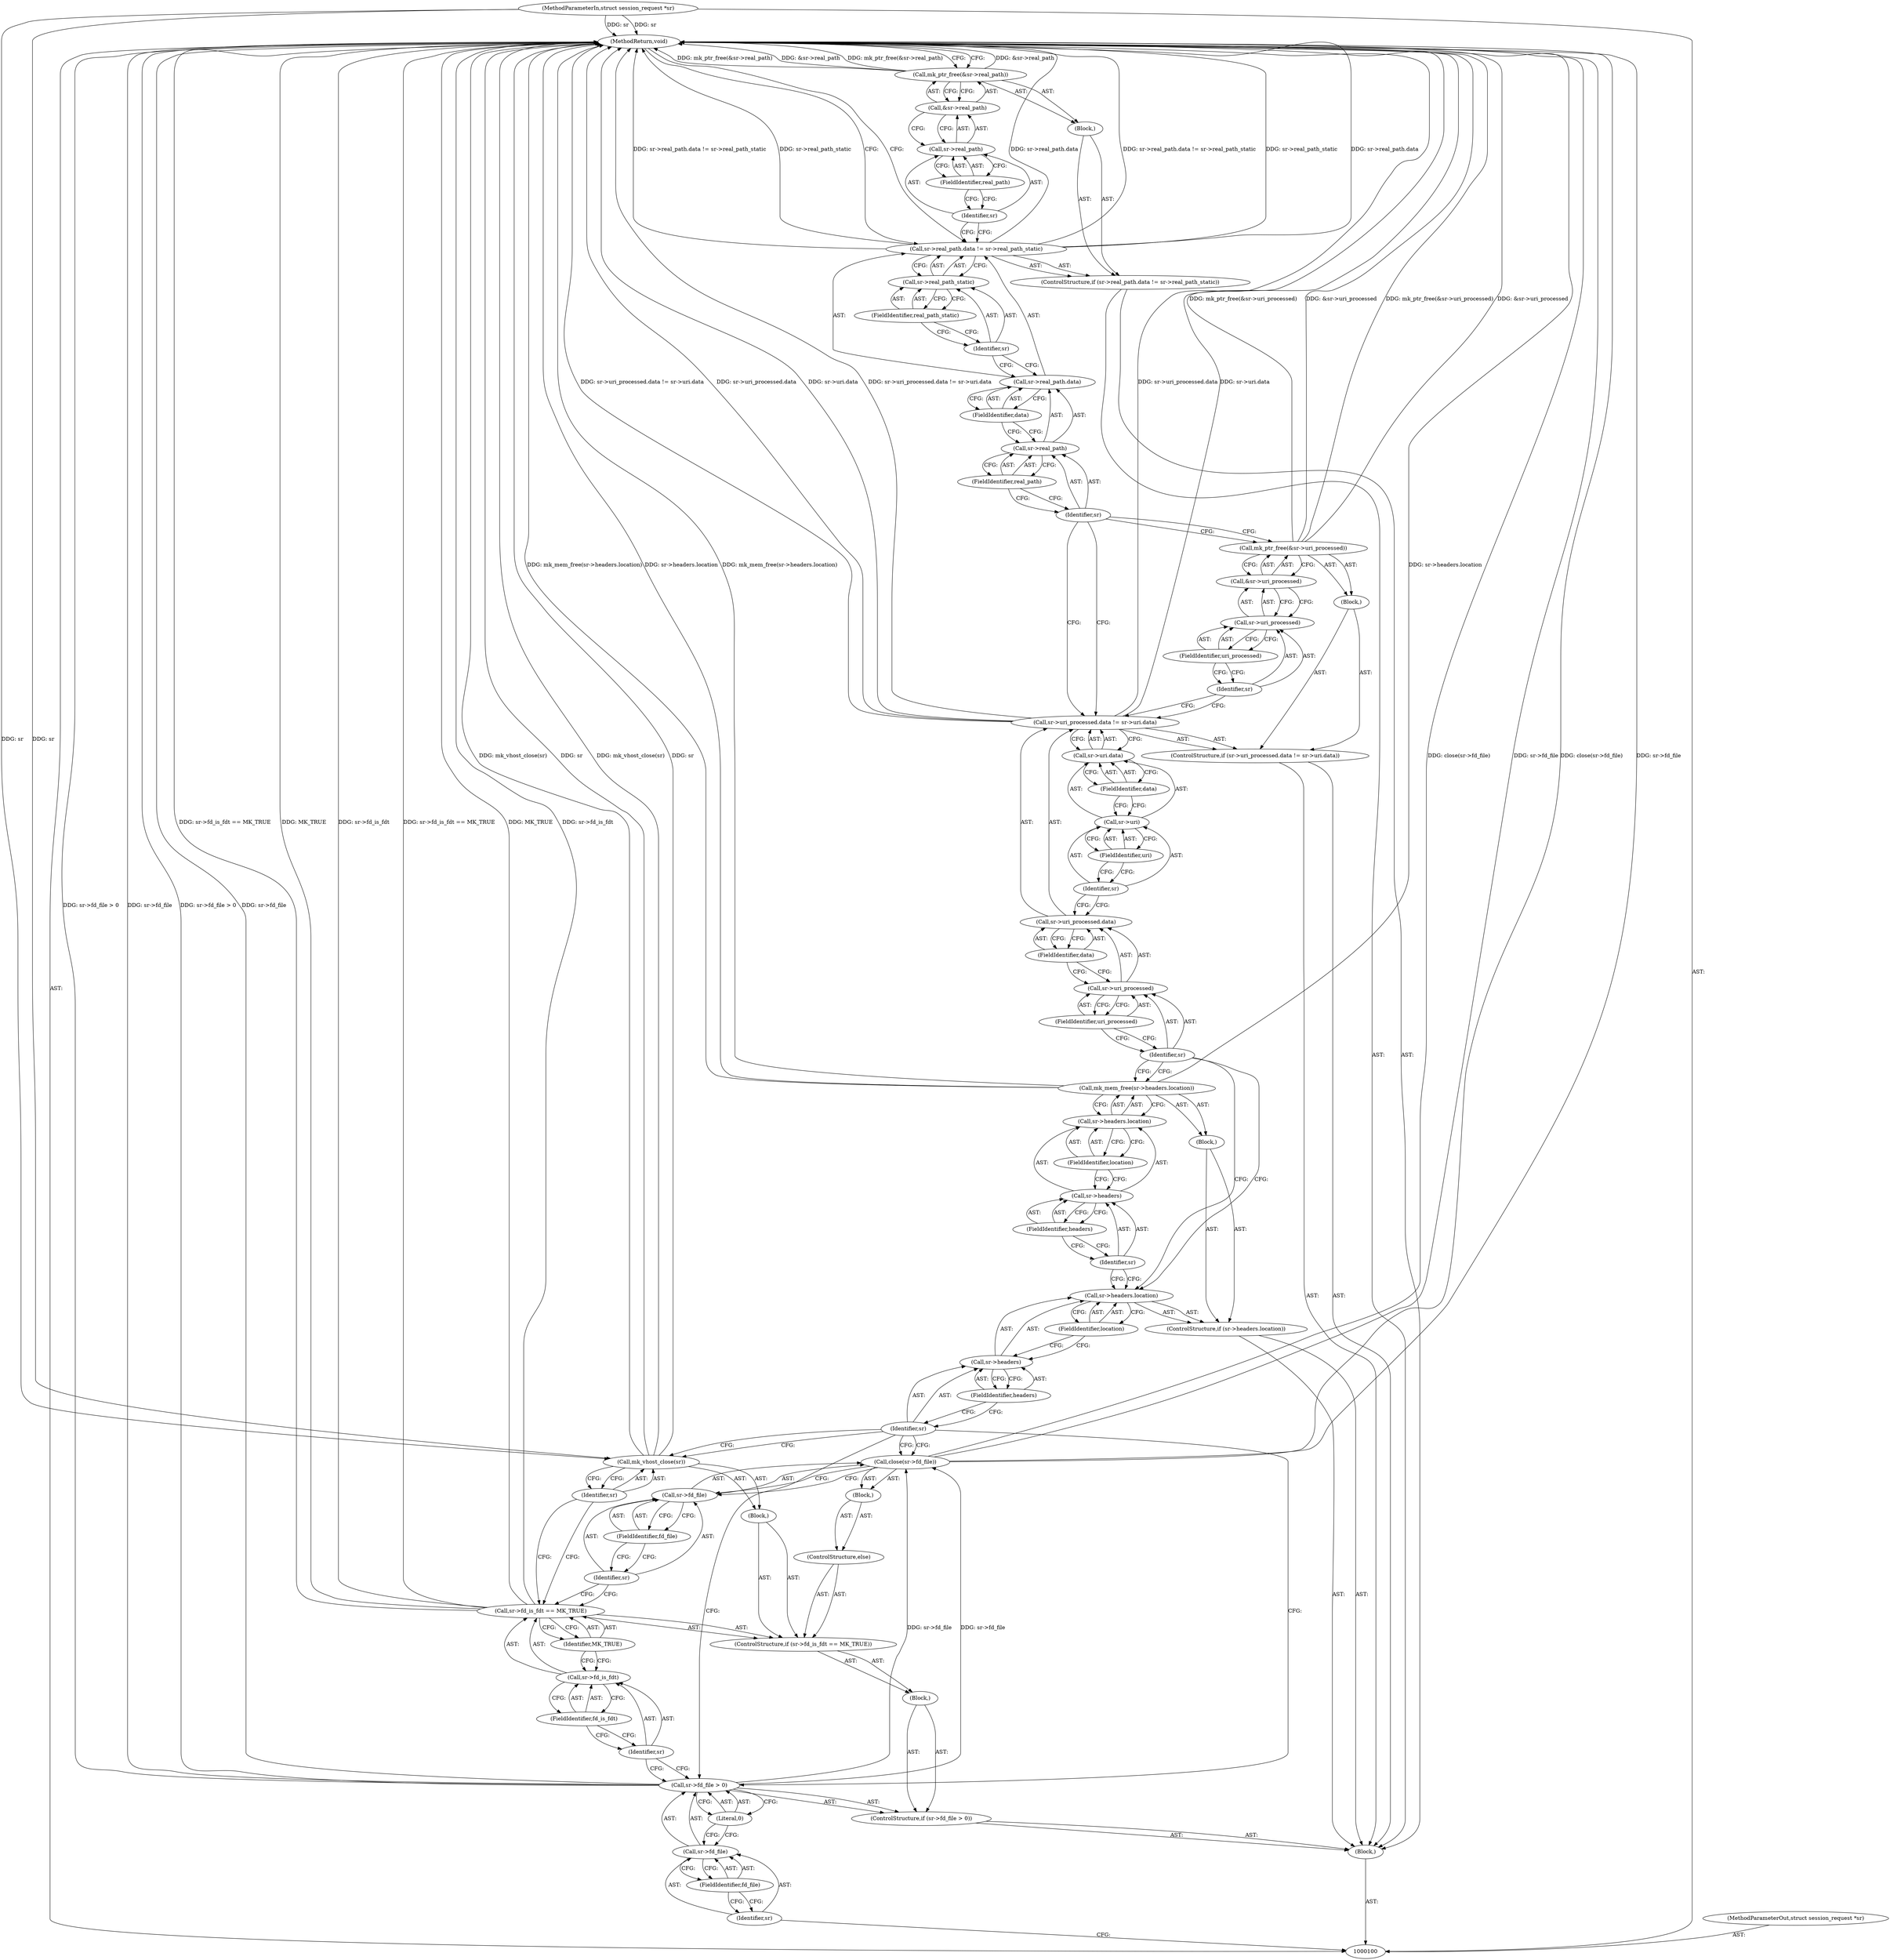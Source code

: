 digraph "0_monkey_b2d0e6f92310bb14a15aa2f8e96e1fb5379776dd_0" {
"1000172" [label="(MethodReturn,void)"];
"1000101" [label="(MethodParameterIn,struct session_request *sr)"];
"1000223" [label="(MethodParameterOut,struct session_request *sr)"];
"1000129" [label="(FieldIdentifier,headers)"];
"1000130" [label="(FieldIdentifier,location)"];
"1000131" [label="(Block,)"];
"1000125" [label="(ControlStructure,if (sr->headers.location))"];
"1000126" [label="(Call,sr->headers.location)"];
"1000127" [label="(Call,sr->headers)"];
"1000128" [label="(Identifier,sr)"];
"1000133" [label="(Call,sr->headers.location)"];
"1000134" [label="(Call,sr->headers)"];
"1000135" [label="(Identifier,sr)"];
"1000136" [label="(FieldIdentifier,headers)"];
"1000137" [label="(FieldIdentifier,location)"];
"1000132" [label="(Call,mk_mem_free(sr->headers.location))"];
"1000143" [label="(FieldIdentifier,uri_processed)"];
"1000144" [label="(FieldIdentifier,data)"];
"1000145" [label="(Call,sr->uri.data)"];
"1000146" [label="(Call,sr->uri)"];
"1000147" [label="(Identifier,sr)"];
"1000148" [label="(FieldIdentifier,uri)"];
"1000138" [label="(ControlStructure,if (sr->uri_processed.data != sr->uri.data))"];
"1000149" [label="(FieldIdentifier,data)"];
"1000150" [label="(Block,)"];
"1000139" [label="(Call,sr->uri_processed.data != sr->uri.data)"];
"1000140" [label="(Call,sr->uri_processed.data)"];
"1000141" [label="(Call,sr->uri_processed)"];
"1000142" [label="(Identifier,sr)"];
"1000152" [label="(Call,&sr->uri_processed)"];
"1000153" [label="(Call,sr->uri_processed)"];
"1000154" [label="(Identifier,sr)"];
"1000155" [label="(FieldIdentifier,uri_processed)"];
"1000151" [label="(Call,mk_ptr_free(&sr->uri_processed))"];
"1000102" [label="(Block,)"];
"1000161" [label="(FieldIdentifier,real_path)"];
"1000162" [label="(FieldIdentifier,data)"];
"1000163" [label="(Call,sr->real_path_static)"];
"1000164" [label="(Identifier,sr)"];
"1000165" [label="(FieldIdentifier,real_path_static)"];
"1000156" [label="(ControlStructure,if (sr->real_path.data != sr->real_path_static))"];
"1000166" [label="(Block,)"];
"1000157" [label="(Call,sr->real_path.data != sr->real_path_static)"];
"1000158" [label="(Call,sr->real_path.data)"];
"1000159" [label="(Call,sr->real_path)"];
"1000160" [label="(Identifier,sr)"];
"1000168" [label="(Call,&sr->real_path)"];
"1000169" [label="(Call,sr->real_path)"];
"1000170" [label="(Identifier,sr)"];
"1000171" [label="(FieldIdentifier,real_path)"];
"1000167" [label="(Call,mk_ptr_free(&sr->real_path))"];
"1000107" [label="(FieldIdentifier,fd_file)"];
"1000108" [label="(Literal,0)"];
"1000109" [label="(Block,)"];
"1000103" [label="(ControlStructure,if (sr->fd_file > 0))"];
"1000104" [label="(Call,sr->fd_file > 0)"];
"1000105" [label="(Call,sr->fd_file)"];
"1000106" [label="(Identifier,sr)"];
"1000111" [label="(Call,sr->fd_is_fdt == MK_TRUE)"];
"1000112" [label="(Call,sr->fd_is_fdt)"];
"1000113" [label="(Identifier,sr)"];
"1000114" [label="(FieldIdentifier,fd_is_fdt)"];
"1000115" [label="(Identifier,MK_TRUE)"];
"1000116" [label="(Block,)"];
"1000110" [label="(ControlStructure,if (sr->fd_is_fdt == MK_TRUE))"];
"1000117" [label="(Call,mk_vhost_close(sr))"];
"1000118" [label="(Identifier,sr)"];
"1000120" [label="(Block,)"];
"1000119" [label="(ControlStructure,else)"];
"1000121" [label="(Call,close(sr->fd_file))"];
"1000122" [label="(Call,sr->fd_file)"];
"1000123" [label="(Identifier,sr)"];
"1000124" [label="(FieldIdentifier,fd_file)"];
"1000172" -> "1000100"  [label="AST: "];
"1000172" -> "1000167"  [label="CFG: "];
"1000172" -> "1000157"  [label="CFG: "];
"1000117" -> "1000172"  [label="DDG: mk_vhost_close(sr)"];
"1000117" -> "1000172"  [label="DDG: sr"];
"1000167" -> "1000172"  [label="DDG: &sr->real_path"];
"1000167" -> "1000172"  [label="DDG: mk_ptr_free(&sr->real_path)"];
"1000151" -> "1000172"  [label="DDG: mk_ptr_free(&sr->uri_processed)"];
"1000151" -> "1000172"  [label="DDG: &sr->uri_processed"];
"1000157" -> "1000172"  [label="DDG: sr->real_path.data != sr->real_path_static"];
"1000157" -> "1000172"  [label="DDG: sr->real_path_static"];
"1000157" -> "1000172"  [label="DDG: sr->real_path.data"];
"1000104" -> "1000172"  [label="DDG: sr->fd_file > 0"];
"1000104" -> "1000172"  [label="DDG: sr->fd_file"];
"1000101" -> "1000172"  [label="DDG: sr"];
"1000111" -> "1000172"  [label="DDG: sr->fd_is_fdt == MK_TRUE"];
"1000111" -> "1000172"  [label="DDG: MK_TRUE"];
"1000111" -> "1000172"  [label="DDG: sr->fd_is_fdt"];
"1000132" -> "1000172"  [label="DDG: mk_mem_free(sr->headers.location)"];
"1000132" -> "1000172"  [label="DDG: sr->headers.location"];
"1000139" -> "1000172"  [label="DDG: sr->uri_processed.data != sr->uri.data"];
"1000139" -> "1000172"  [label="DDG: sr->uri_processed.data"];
"1000139" -> "1000172"  [label="DDG: sr->uri.data"];
"1000121" -> "1000172"  [label="DDG: close(sr->fd_file)"];
"1000121" -> "1000172"  [label="DDG: sr->fd_file"];
"1000101" -> "1000100"  [label="AST: "];
"1000101" -> "1000172"  [label="DDG: sr"];
"1000101" -> "1000117"  [label="DDG: sr"];
"1000223" -> "1000100"  [label="AST: "];
"1000129" -> "1000127"  [label="AST: "];
"1000129" -> "1000128"  [label="CFG: "];
"1000127" -> "1000129"  [label="CFG: "];
"1000130" -> "1000126"  [label="AST: "];
"1000130" -> "1000127"  [label="CFG: "];
"1000126" -> "1000130"  [label="CFG: "];
"1000131" -> "1000125"  [label="AST: "];
"1000132" -> "1000131"  [label="AST: "];
"1000125" -> "1000102"  [label="AST: "];
"1000126" -> "1000125"  [label="AST: "];
"1000131" -> "1000125"  [label="AST: "];
"1000126" -> "1000125"  [label="AST: "];
"1000126" -> "1000130"  [label="CFG: "];
"1000127" -> "1000126"  [label="AST: "];
"1000130" -> "1000126"  [label="AST: "];
"1000135" -> "1000126"  [label="CFG: "];
"1000142" -> "1000126"  [label="CFG: "];
"1000127" -> "1000126"  [label="AST: "];
"1000127" -> "1000129"  [label="CFG: "];
"1000128" -> "1000127"  [label="AST: "];
"1000129" -> "1000127"  [label="AST: "];
"1000130" -> "1000127"  [label="CFG: "];
"1000128" -> "1000127"  [label="AST: "];
"1000128" -> "1000117"  [label="CFG: "];
"1000128" -> "1000121"  [label="CFG: "];
"1000128" -> "1000104"  [label="CFG: "];
"1000129" -> "1000128"  [label="CFG: "];
"1000133" -> "1000132"  [label="AST: "];
"1000133" -> "1000137"  [label="CFG: "];
"1000134" -> "1000133"  [label="AST: "];
"1000137" -> "1000133"  [label="AST: "];
"1000132" -> "1000133"  [label="CFG: "];
"1000134" -> "1000133"  [label="AST: "];
"1000134" -> "1000136"  [label="CFG: "];
"1000135" -> "1000134"  [label="AST: "];
"1000136" -> "1000134"  [label="AST: "];
"1000137" -> "1000134"  [label="CFG: "];
"1000135" -> "1000134"  [label="AST: "];
"1000135" -> "1000126"  [label="CFG: "];
"1000136" -> "1000135"  [label="CFG: "];
"1000136" -> "1000134"  [label="AST: "];
"1000136" -> "1000135"  [label="CFG: "];
"1000134" -> "1000136"  [label="CFG: "];
"1000137" -> "1000133"  [label="AST: "];
"1000137" -> "1000134"  [label="CFG: "];
"1000133" -> "1000137"  [label="CFG: "];
"1000132" -> "1000131"  [label="AST: "];
"1000132" -> "1000133"  [label="CFG: "];
"1000133" -> "1000132"  [label="AST: "];
"1000142" -> "1000132"  [label="CFG: "];
"1000132" -> "1000172"  [label="DDG: mk_mem_free(sr->headers.location)"];
"1000132" -> "1000172"  [label="DDG: sr->headers.location"];
"1000143" -> "1000141"  [label="AST: "];
"1000143" -> "1000142"  [label="CFG: "];
"1000141" -> "1000143"  [label="CFG: "];
"1000144" -> "1000140"  [label="AST: "];
"1000144" -> "1000141"  [label="CFG: "];
"1000140" -> "1000144"  [label="CFG: "];
"1000145" -> "1000139"  [label="AST: "];
"1000145" -> "1000149"  [label="CFG: "];
"1000146" -> "1000145"  [label="AST: "];
"1000149" -> "1000145"  [label="AST: "];
"1000139" -> "1000145"  [label="CFG: "];
"1000146" -> "1000145"  [label="AST: "];
"1000146" -> "1000148"  [label="CFG: "];
"1000147" -> "1000146"  [label="AST: "];
"1000148" -> "1000146"  [label="AST: "];
"1000149" -> "1000146"  [label="CFG: "];
"1000147" -> "1000146"  [label="AST: "];
"1000147" -> "1000140"  [label="CFG: "];
"1000148" -> "1000147"  [label="CFG: "];
"1000148" -> "1000146"  [label="AST: "];
"1000148" -> "1000147"  [label="CFG: "];
"1000146" -> "1000148"  [label="CFG: "];
"1000138" -> "1000102"  [label="AST: "];
"1000139" -> "1000138"  [label="AST: "];
"1000150" -> "1000138"  [label="AST: "];
"1000149" -> "1000145"  [label="AST: "];
"1000149" -> "1000146"  [label="CFG: "];
"1000145" -> "1000149"  [label="CFG: "];
"1000150" -> "1000138"  [label="AST: "];
"1000151" -> "1000150"  [label="AST: "];
"1000139" -> "1000138"  [label="AST: "];
"1000139" -> "1000145"  [label="CFG: "];
"1000140" -> "1000139"  [label="AST: "];
"1000145" -> "1000139"  [label="AST: "];
"1000154" -> "1000139"  [label="CFG: "];
"1000160" -> "1000139"  [label="CFG: "];
"1000139" -> "1000172"  [label="DDG: sr->uri_processed.data != sr->uri.data"];
"1000139" -> "1000172"  [label="DDG: sr->uri_processed.data"];
"1000139" -> "1000172"  [label="DDG: sr->uri.data"];
"1000140" -> "1000139"  [label="AST: "];
"1000140" -> "1000144"  [label="CFG: "];
"1000141" -> "1000140"  [label="AST: "];
"1000144" -> "1000140"  [label="AST: "];
"1000147" -> "1000140"  [label="CFG: "];
"1000141" -> "1000140"  [label="AST: "];
"1000141" -> "1000143"  [label="CFG: "];
"1000142" -> "1000141"  [label="AST: "];
"1000143" -> "1000141"  [label="AST: "];
"1000144" -> "1000141"  [label="CFG: "];
"1000142" -> "1000141"  [label="AST: "];
"1000142" -> "1000132"  [label="CFG: "];
"1000142" -> "1000126"  [label="CFG: "];
"1000143" -> "1000142"  [label="CFG: "];
"1000152" -> "1000151"  [label="AST: "];
"1000152" -> "1000153"  [label="CFG: "];
"1000153" -> "1000152"  [label="AST: "];
"1000151" -> "1000152"  [label="CFG: "];
"1000153" -> "1000152"  [label="AST: "];
"1000153" -> "1000155"  [label="CFG: "];
"1000154" -> "1000153"  [label="AST: "];
"1000155" -> "1000153"  [label="AST: "];
"1000152" -> "1000153"  [label="CFG: "];
"1000154" -> "1000153"  [label="AST: "];
"1000154" -> "1000139"  [label="CFG: "];
"1000155" -> "1000154"  [label="CFG: "];
"1000155" -> "1000153"  [label="AST: "];
"1000155" -> "1000154"  [label="CFG: "];
"1000153" -> "1000155"  [label="CFG: "];
"1000151" -> "1000150"  [label="AST: "];
"1000151" -> "1000152"  [label="CFG: "];
"1000152" -> "1000151"  [label="AST: "];
"1000160" -> "1000151"  [label="CFG: "];
"1000151" -> "1000172"  [label="DDG: mk_ptr_free(&sr->uri_processed)"];
"1000151" -> "1000172"  [label="DDG: &sr->uri_processed"];
"1000102" -> "1000100"  [label="AST: "];
"1000103" -> "1000102"  [label="AST: "];
"1000125" -> "1000102"  [label="AST: "];
"1000138" -> "1000102"  [label="AST: "];
"1000156" -> "1000102"  [label="AST: "];
"1000161" -> "1000159"  [label="AST: "];
"1000161" -> "1000160"  [label="CFG: "];
"1000159" -> "1000161"  [label="CFG: "];
"1000162" -> "1000158"  [label="AST: "];
"1000162" -> "1000159"  [label="CFG: "];
"1000158" -> "1000162"  [label="CFG: "];
"1000163" -> "1000157"  [label="AST: "];
"1000163" -> "1000165"  [label="CFG: "];
"1000164" -> "1000163"  [label="AST: "];
"1000165" -> "1000163"  [label="AST: "];
"1000157" -> "1000163"  [label="CFG: "];
"1000164" -> "1000163"  [label="AST: "];
"1000164" -> "1000158"  [label="CFG: "];
"1000165" -> "1000164"  [label="CFG: "];
"1000165" -> "1000163"  [label="AST: "];
"1000165" -> "1000164"  [label="CFG: "];
"1000163" -> "1000165"  [label="CFG: "];
"1000156" -> "1000102"  [label="AST: "];
"1000157" -> "1000156"  [label="AST: "];
"1000166" -> "1000156"  [label="AST: "];
"1000166" -> "1000156"  [label="AST: "];
"1000167" -> "1000166"  [label="AST: "];
"1000157" -> "1000156"  [label="AST: "];
"1000157" -> "1000163"  [label="CFG: "];
"1000158" -> "1000157"  [label="AST: "];
"1000163" -> "1000157"  [label="AST: "];
"1000170" -> "1000157"  [label="CFG: "];
"1000172" -> "1000157"  [label="CFG: "];
"1000157" -> "1000172"  [label="DDG: sr->real_path.data != sr->real_path_static"];
"1000157" -> "1000172"  [label="DDG: sr->real_path_static"];
"1000157" -> "1000172"  [label="DDG: sr->real_path.data"];
"1000158" -> "1000157"  [label="AST: "];
"1000158" -> "1000162"  [label="CFG: "];
"1000159" -> "1000158"  [label="AST: "];
"1000162" -> "1000158"  [label="AST: "];
"1000164" -> "1000158"  [label="CFG: "];
"1000159" -> "1000158"  [label="AST: "];
"1000159" -> "1000161"  [label="CFG: "];
"1000160" -> "1000159"  [label="AST: "];
"1000161" -> "1000159"  [label="AST: "];
"1000162" -> "1000159"  [label="CFG: "];
"1000160" -> "1000159"  [label="AST: "];
"1000160" -> "1000151"  [label="CFG: "];
"1000160" -> "1000139"  [label="CFG: "];
"1000161" -> "1000160"  [label="CFG: "];
"1000168" -> "1000167"  [label="AST: "];
"1000168" -> "1000169"  [label="CFG: "];
"1000169" -> "1000168"  [label="AST: "];
"1000167" -> "1000168"  [label="CFG: "];
"1000169" -> "1000168"  [label="AST: "];
"1000169" -> "1000171"  [label="CFG: "];
"1000170" -> "1000169"  [label="AST: "];
"1000171" -> "1000169"  [label="AST: "];
"1000168" -> "1000169"  [label="CFG: "];
"1000170" -> "1000169"  [label="AST: "];
"1000170" -> "1000157"  [label="CFG: "];
"1000171" -> "1000170"  [label="CFG: "];
"1000171" -> "1000169"  [label="AST: "];
"1000171" -> "1000170"  [label="CFG: "];
"1000169" -> "1000171"  [label="CFG: "];
"1000167" -> "1000166"  [label="AST: "];
"1000167" -> "1000168"  [label="CFG: "];
"1000168" -> "1000167"  [label="AST: "];
"1000172" -> "1000167"  [label="CFG: "];
"1000167" -> "1000172"  [label="DDG: &sr->real_path"];
"1000167" -> "1000172"  [label="DDG: mk_ptr_free(&sr->real_path)"];
"1000107" -> "1000105"  [label="AST: "];
"1000107" -> "1000106"  [label="CFG: "];
"1000105" -> "1000107"  [label="CFG: "];
"1000108" -> "1000104"  [label="AST: "];
"1000108" -> "1000105"  [label="CFG: "];
"1000104" -> "1000108"  [label="CFG: "];
"1000109" -> "1000103"  [label="AST: "];
"1000110" -> "1000109"  [label="AST: "];
"1000103" -> "1000102"  [label="AST: "];
"1000104" -> "1000103"  [label="AST: "];
"1000109" -> "1000103"  [label="AST: "];
"1000104" -> "1000103"  [label="AST: "];
"1000104" -> "1000108"  [label="CFG: "];
"1000105" -> "1000104"  [label="AST: "];
"1000108" -> "1000104"  [label="AST: "];
"1000113" -> "1000104"  [label="CFG: "];
"1000128" -> "1000104"  [label="CFG: "];
"1000104" -> "1000172"  [label="DDG: sr->fd_file > 0"];
"1000104" -> "1000172"  [label="DDG: sr->fd_file"];
"1000104" -> "1000121"  [label="DDG: sr->fd_file"];
"1000105" -> "1000104"  [label="AST: "];
"1000105" -> "1000107"  [label="CFG: "];
"1000106" -> "1000105"  [label="AST: "];
"1000107" -> "1000105"  [label="AST: "];
"1000108" -> "1000105"  [label="CFG: "];
"1000106" -> "1000105"  [label="AST: "];
"1000106" -> "1000100"  [label="CFG: "];
"1000107" -> "1000106"  [label="CFG: "];
"1000111" -> "1000110"  [label="AST: "];
"1000111" -> "1000115"  [label="CFG: "];
"1000112" -> "1000111"  [label="AST: "];
"1000115" -> "1000111"  [label="AST: "];
"1000118" -> "1000111"  [label="CFG: "];
"1000123" -> "1000111"  [label="CFG: "];
"1000111" -> "1000172"  [label="DDG: sr->fd_is_fdt == MK_TRUE"];
"1000111" -> "1000172"  [label="DDG: MK_TRUE"];
"1000111" -> "1000172"  [label="DDG: sr->fd_is_fdt"];
"1000112" -> "1000111"  [label="AST: "];
"1000112" -> "1000114"  [label="CFG: "];
"1000113" -> "1000112"  [label="AST: "];
"1000114" -> "1000112"  [label="AST: "];
"1000115" -> "1000112"  [label="CFG: "];
"1000113" -> "1000112"  [label="AST: "];
"1000113" -> "1000104"  [label="CFG: "];
"1000114" -> "1000113"  [label="CFG: "];
"1000114" -> "1000112"  [label="AST: "];
"1000114" -> "1000113"  [label="CFG: "];
"1000112" -> "1000114"  [label="CFG: "];
"1000115" -> "1000111"  [label="AST: "];
"1000115" -> "1000112"  [label="CFG: "];
"1000111" -> "1000115"  [label="CFG: "];
"1000116" -> "1000110"  [label="AST: "];
"1000117" -> "1000116"  [label="AST: "];
"1000110" -> "1000109"  [label="AST: "];
"1000111" -> "1000110"  [label="AST: "];
"1000116" -> "1000110"  [label="AST: "];
"1000119" -> "1000110"  [label="AST: "];
"1000117" -> "1000116"  [label="AST: "];
"1000117" -> "1000118"  [label="CFG: "];
"1000118" -> "1000117"  [label="AST: "];
"1000128" -> "1000117"  [label="CFG: "];
"1000117" -> "1000172"  [label="DDG: mk_vhost_close(sr)"];
"1000117" -> "1000172"  [label="DDG: sr"];
"1000101" -> "1000117"  [label="DDG: sr"];
"1000118" -> "1000117"  [label="AST: "];
"1000118" -> "1000111"  [label="CFG: "];
"1000117" -> "1000118"  [label="CFG: "];
"1000120" -> "1000119"  [label="AST: "];
"1000121" -> "1000120"  [label="AST: "];
"1000119" -> "1000110"  [label="AST: "];
"1000120" -> "1000119"  [label="AST: "];
"1000121" -> "1000120"  [label="AST: "];
"1000121" -> "1000122"  [label="CFG: "];
"1000122" -> "1000121"  [label="AST: "];
"1000128" -> "1000121"  [label="CFG: "];
"1000121" -> "1000172"  [label="DDG: close(sr->fd_file)"];
"1000121" -> "1000172"  [label="DDG: sr->fd_file"];
"1000104" -> "1000121"  [label="DDG: sr->fd_file"];
"1000122" -> "1000121"  [label="AST: "];
"1000122" -> "1000124"  [label="CFG: "];
"1000123" -> "1000122"  [label="AST: "];
"1000124" -> "1000122"  [label="AST: "];
"1000121" -> "1000122"  [label="CFG: "];
"1000123" -> "1000122"  [label="AST: "];
"1000123" -> "1000111"  [label="CFG: "];
"1000124" -> "1000123"  [label="CFG: "];
"1000124" -> "1000122"  [label="AST: "];
"1000124" -> "1000123"  [label="CFG: "];
"1000122" -> "1000124"  [label="CFG: "];
}

